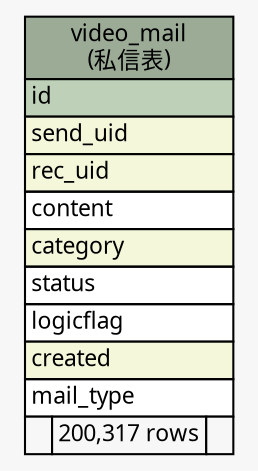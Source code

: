 // dot 2.26.0 on Linux 2.6.32-504.3.3.el6.x86_64
// SchemaSpy rev Unknown
digraph "video_mail" {
  graph [
    rankdir="RL"
    bgcolor="#f7f7f7"
    nodesep="0.18"
    ranksep="0.46"
    fontname="Microsoft YaHei"
    fontsize="11"
  ];
  node [
    fontname="Microsoft YaHei"
    fontsize="11"
    shape="plaintext"
  ];
  edge [
    arrowsize="0.8"
  ];
  "video_mail" [
    label=<
    <TABLE BORDER="0" CELLBORDER="1" CELLSPACING="0" BGCOLOR="#ffffff">
      <TR><TD COLSPAN="3" BGCOLOR="#9bab96" ALIGN="CENTER">video_mail<br/>(私信表)</TD></TR>
      <TR><TD PORT="id" COLSPAN="3" BGCOLOR="#bed1b8" ALIGN="LEFT">id</TD></TR>
      <TR><TD PORT="send_uid" COLSPAN="3" BGCOLOR="#f4f7da" ALIGN="LEFT">send_uid</TD></TR>
      <TR><TD PORT="rec_uid" COLSPAN="3" BGCOLOR="#f4f7da" ALIGN="LEFT">rec_uid</TD></TR>
      <TR><TD PORT="content" COLSPAN="3" ALIGN="LEFT">content</TD></TR>
      <TR><TD PORT="category" COLSPAN="3" BGCOLOR="#f4f7da" ALIGN="LEFT">category</TD></TR>
      <TR><TD PORT="status" COLSPAN="3" ALIGN="LEFT">status</TD></TR>
      <TR><TD PORT="logicflag" COLSPAN="3" ALIGN="LEFT">logicflag</TD></TR>
      <TR><TD PORT="created" COLSPAN="3" BGCOLOR="#f4f7da" ALIGN="LEFT">created</TD></TR>
      <TR><TD PORT="mail_type" COLSPAN="3" ALIGN="LEFT">mail_type</TD></TR>
      <TR><TD ALIGN="LEFT" BGCOLOR="#f7f7f7">  </TD><TD ALIGN="RIGHT" BGCOLOR="#f7f7f7">200,317 rows</TD><TD ALIGN="RIGHT" BGCOLOR="#f7f7f7">  </TD></TR>
    </TABLE>>
    URL="tables/video_mail.html"
    tooltip="video_mail"
  ];
}

